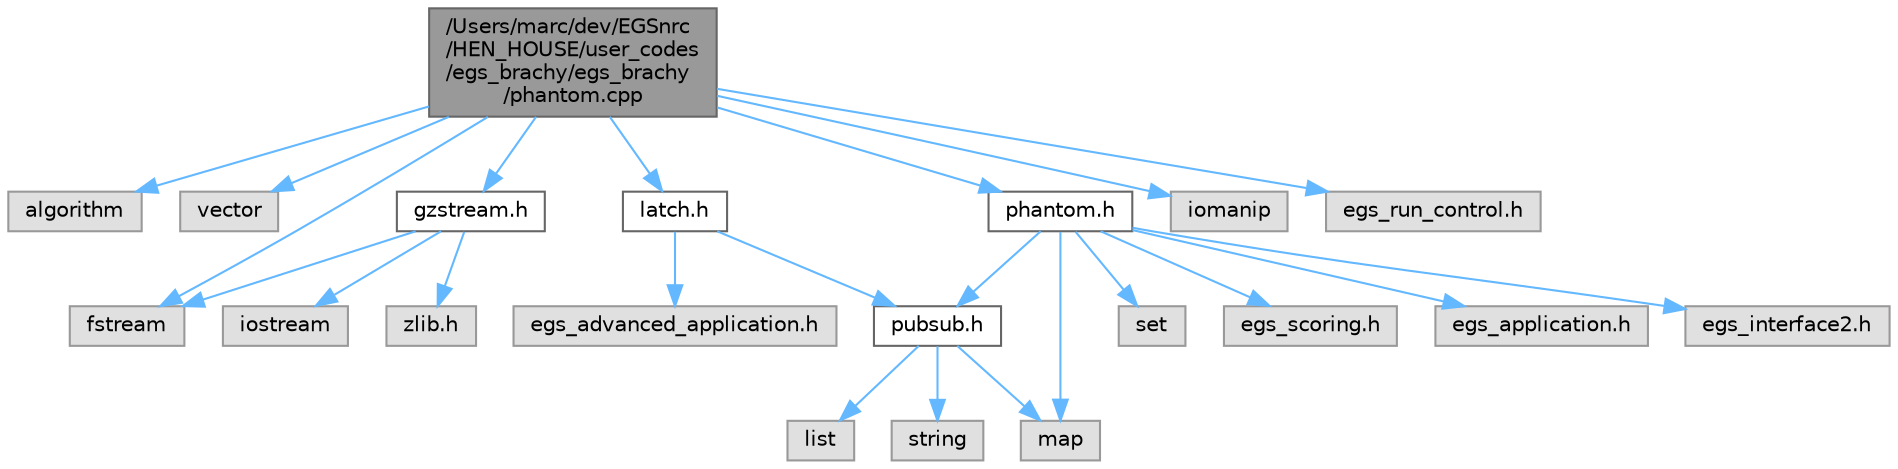 digraph "/Users/marc/dev/EGSnrc/HEN_HOUSE/user_codes/egs_brachy/egs_brachy/phantom.cpp"
{
 // LATEX_PDF_SIZE
  bgcolor="transparent";
  edge [fontname=Helvetica,fontsize=10,labelfontname=Helvetica,labelfontsize=10];
  node [fontname=Helvetica,fontsize=10,shape=box,height=0.2,width=0.4];
  Node1 [label="/Users/marc/dev/EGSnrc\l/HEN_HOUSE/user_codes\l/egs_brachy/egs_brachy\l/phantom.cpp",height=0.2,width=0.4,color="gray40", fillcolor="grey60", style="filled", fontcolor="black",tooltip="Implementation of phantom objects."];
  Node1 -> Node2 [color="steelblue1",style="solid"];
  Node2 [label="algorithm",height=0.2,width=0.4,color="grey60", fillcolor="#E0E0E0", style="filled",tooltip=" "];
  Node1 -> Node3 [color="steelblue1",style="solid"];
  Node3 [label="vector",height=0.2,width=0.4,color="grey60", fillcolor="#E0E0E0", style="filled",tooltip=" "];
  Node1 -> Node4 [color="steelblue1",style="solid"];
  Node4 [label="fstream",height=0.2,width=0.4,color="grey60", fillcolor="#E0E0E0", style="filled",tooltip=" "];
  Node1 -> Node5 [color="steelblue1",style="solid"];
  Node5 [label="phantom.h",height=0.2,width=0.4,color="grey40", fillcolor="white", style="filled",URL="$phantom_8h.html",tooltip="Header file for phantom objects."];
  Node5 -> Node6 [color="steelblue1",style="solid"];
  Node6 [label="map",height=0.2,width=0.4,color="grey60", fillcolor="#E0E0E0", style="filled",tooltip=" "];
  Node5 -> Node7 [color="steelblue1",style="solid"];
  Node7 [label="set",height=0.2,width=0.4,color="grey60", fillcolor="#E0E0E0", style="filled",tooltip=" "];
  Node5 -> Node8 [color="steelblue1",style="solid"];
  Node8 [label="egs_scoring.h",height=0.2,width=0.4,color="grey60", fillcolor="#E0E0E0", style="filled",tooltip=" "];
  Node5 -> Node9 [color="steelblue1",style="solid"];
  Node9 [label="egs_application.h",height=0.2,width=0.4,color="grey60", fillcolor="#E0E0E0", style="filled",tooltip=" "];
  Node5 -> Node10 [color="steelblue1",style="solid"];
  Node10 [label="egs_interface2.h",height=0.2,width=0.4,color="grey60", fillcolor="#E0E0E0", style="filled",tooltip=" "];
  Node5 -> Node11 [color="steelblue1",style="solid"];
  Node11 [label="pubsub.h",height=0.2,width=0.4,color="grey40", fillcolor="white", style="filled",URL="$pubsub_8h.html",tooltip="A simple pub/sub module to allow various egs_brachy classes to subscribe to particle events."];
  Node11 -> Node12 [color="steelblue1",style="solid"];
  Node12 [label="list",height=0.2,width=0.4,color="grey60", fillcolor="#E0E0E0", style="filled",tooltip=" "];
  Node11 -> Node13 [color="steelblue1",style="solid"];
  Node13 [label="string",height=0.2,width=0.4,color="grey60", fillcolor="#E0E0E0", style="filled",tooltip=" "];
  Node11 -> Node6 [color="steelblue1",style="solid"];
  Node1 -> Node14 [color="steelblue1",style="solid"];
  Node14 [label="iomanip",height=0.2,width=0.4,color="grey60", fillcolor="#E0E0E0", style="filled",tooltip=" "];
  Node1 -> Node15 [color="steelblue1",style="solid"];
  Node15 [label="gzstream.h",height=0.2,width=0.4,color="grey40", fillcolor="white", style="filled",URL="$gzstream_8h.html",tooltip=" "];
  Node15 -> Node16 [color="steelblue1",style="solid"];
  Node16 [label="iostream",height=0.2,width=0.4,color="grey60", fillcolor="#E0E0E0", style="filled",tooltip=" "];
  Node15 -> Node4 [color="steelblue1",style="solid"];
  Node15 -> Node17 [color="steelblue1",style="solid"];
  Node17 [label="zlib.h",height=0.2,width=0.4,color="grey60", fillcolor="#E0E0E0", style="filled",tooltip=" "];
  Node1 -> Node18 [color="steelblue1",style="solid"];
  Node18 [label="latch.h",height=0.2,width=0.4,color="grey40", fillcolor="white", style="filled",URL="$latch_8h.html",tooltip="handle particles latch bits for egs_brachy"];
  Node18 -> Node19 [color="steelblue1",style="solid"];
  Node19 [label="egs_advanced_application.h",height=0.2,width=0.4,color="grey60", fillcolor="#E0E0E0", style="filled",tooltip=" "];
  Node18 -> Node11 [color="steelblue1",style="solid"];
  Node1 -> Node20 [color="steelblue1",style="solid"];
  Node20 [label="egs_run_control.h",height=0.2,width=0.4,color="grey60", fillcolor="#E0E0E0", style="filled",tooltip=" "];
}
